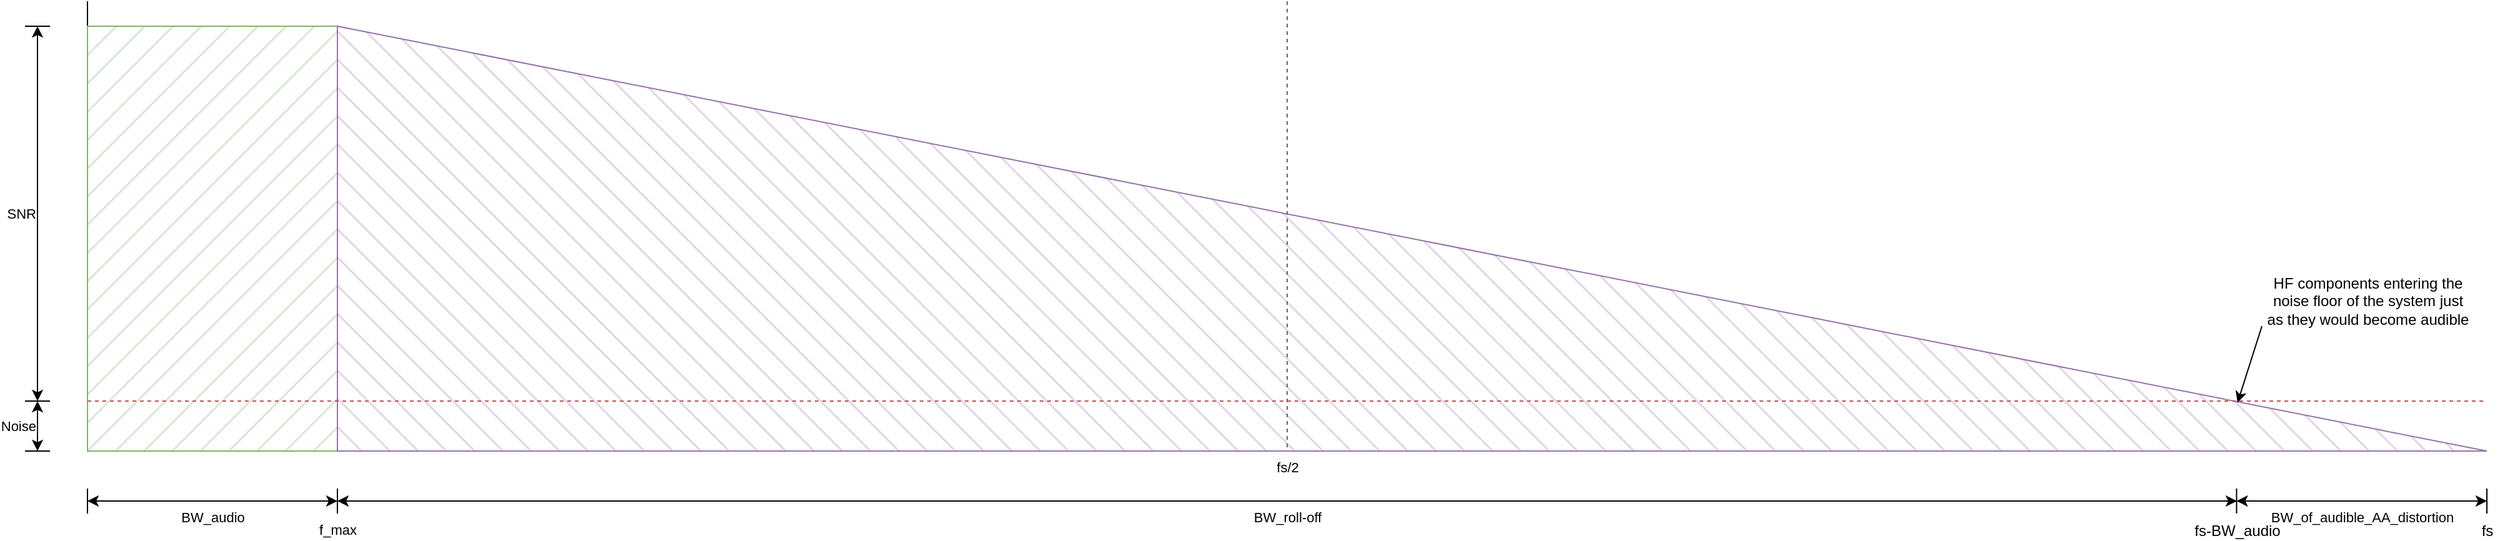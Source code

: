 <mxfile version="20.8.10" type="device"><diagram id="oyvH_Q6J8Quz0p-YlAuX" name="Pagina-1"><mxGraphModel dx="1790" dy="1026" grid="1" gridSize="10" guides="1" tooltips="1" connect="1" arrows="1" fold="1" page="1" pageScale="1" pageWidth="827" pageHeight="1169" math="0" shadow="0"><root><mxCell id="0"/><mxCell id="1" parent="0"/><mxCell id="w6wg1q8EraBfnVjPCc3x-1" value="" style="endArrow=none;html=1;rounded=0;" parent="1" edge="1"><mxGeometry width="50" height="50" relative="1" as="geometry"><mxPoint x="1960" y="400" as="sourcePoint"/><mxPoint x="80" y="40" as="targetPoint"/><Array as="points"><mxPoint x="80" y="400"/></Array></mxGeometry></mxCell><mxCell id="w6wg1q8EraBfnVjPCc3x-4" value="" style="rounded=0;whiteSpace=wrap;html=1;fillStyle=hatch;fillColor=#d5e8d4;strokeColor=#82b366;" parent="1" vertex="1"><mxGeometry x="80" y="60" width="200" height="340" as="geometry"/></mxCell><mxCell id="w6wg1q8EraBfnVjPCc3x-5" value="BW_audio" style="endArrow=classic;startArrow=classic;html=1;rounded=0;labelBackgroundColor=none;labelPosition=center;verticalLabelPosition=bottom;align=center;verticalAlign=top;" parent="1" edge="1"><mxGeometry width="50" height="50" relative="1" as="geometry"><mxPoint x="80" y="440" as="sourcePoint"/><mxPoint x="280" y="440" as="targetPoint"/><mxPoint as="offset"/></mxGeometry></mxCell><mxCell id="w6wg1q8EraBfnVjPCc3x-6" value="BW_roll-off" style="endArrow=classic;startArrow=classic;html=1;rounded=0;labelBackgroundColor=none;labelPosition=center;verticalLabelPosition=bottom;align=center;verticalAlign=top;" parent="1" edge="1"><mxGeometry width="50" height="50" relative="1" as="geometry"><mxPoint x="280" y="440" as="sourcePoint"/><mxPoint x="1800" y="440" as="targetPoint"/></mxGeometry></mxCell><mxCell id="w6wg1q8EraBfnVjPCc3x-9" value="" style="shape=manualInput;whiteSpace=wrap;html=1;fillStyle=hatch;flipV=1;rotation=-180;size=340;fillColor=#e1d5e7;strokeColor=#9673a6;" parent="1" vertex="1"><mxGeometry x="280" y="60" width="1720" height="340" as="geometry"/></mxCell><mxCell id="w6wg1q8EraBfnVjPCc3x-10" value="SNR" style="endArrow=classic;startArrow=classic;html=1;rounded=0;labelBackgroundColor=none;labelPosition=left;verticalLabelPosition=middle;align=right;verticalAlign=middle;" parent="1" edge="1"><mxGeometry width="50" height="50" relative="1" as="geometry"><mxPoint x="40" y="360" as="sourcePoint"/><mxPoint x="40" y="60" as="targetPoint"/></mxGeometry></mxCell><mxCell id="w6wg1q8EraBfnVjPCc3x-11" value="Noise" style="endArrow=classic;startArrow=classic;html=1;rounded=0;labelBackgroundColor=none;labelPosition=left;verticalLabelPosition=middle;align=right;verticalAlign=middle;" parent="1" edge="1"><mxGeometry width="50" height="50" relative="1" as="geometry"><mxPoint x="40" y="400" as="sourcePoint"/><mxPoint x="40" y="360" as="targetPoint"/></mxGeometry></mxCell><mxCell id="w6wg1q8EraBfnVjPCc3x-14" value="" style="endArrow=none;html=1;rounded=0;" parent="1" edge="1"><mxGeometry width="50" height="50" relative="1" as="geometry"><mxPoint x="80" y="450" as="sourcePoint"/><mxPoint x="80" y="430" as="targetPoint"/></mxGeometry></mxCell><mxCell id="w6wg1q8EraBfnVjPCc3x-15" value="f_max" style="endArrow=none;html=1;rounded=0;labelPosition=center;verticalLabelPosition=bottom;align=center;verticalAlign=top;" parent="1" edge="1"><mxGeometry x="-1" width="50" height="50" relative="1" as="geometry"><mxPoint x="280" y="450" as="sourcePoint"/><mxPoint x="280" y="430" as="targetPoint"/><mxPoint as="offset"/></mxGeometry></mxCell><mxCell id="w6wg1q8EraBfnVjPCc3x-16" value="&lt;span style=&quot;color: rgb(0, 0, 0); font-family: Helvetica; font-size: 12px; font-style: normal; font-variant-ligatures: normal; font-variant-caps: normal; font-weight: 400; letter-spacing: normal; orphans: 2; text-align: center; text-indent: 0px; text-transform: none; widows: 2; word-spacing: 0px; -webkit-text-stroke-width: 0px; text-decoration-thickness: initial; text-decoration-style: initial; text-decoration-color: initial; float: none; display: inline !important;&quot;&gt;fs-BW_audio&lt;/span&gt;" style="endArrow=none;html=1;rounded=0;labelPosition=center;verticalLabelPosition=bottom;align=center;verticalAlign=top;labelBackgroundColor=none;" parent="1" edge="1"><mxGeometry x="-1" width="50" height="50" relative="1" as="geometry"><mxPoint x="1799.71" y="450" as="sourcePoint"/><mxPoint x="1799.71" y="430" as="targetPoint"/><mxPoint as="offset"/></mxGeometry></mxCell><mxCell id="w6wg1q8EraBfnVjPCc3x-17" value="" style="endArrow=none;html=1;rounded=0;" parent="1" edge="1"><mxGeometry width="50" height="50" relative="1" as="geometry"><mxPoint x="30" y="60" as="sourcePoint"/><mxPoint x="50" y="60" as="targetPoint"/></mxGeometry></mxCell><mxCell id="w6wg1q8EraBfnVjPCc3x-18" value="" style="endArrow=none;html=1;rounded=0;" parent="1" edge="1"><mxGeometry width="50" height="50" relative="1" as="geometry"><mxPoint x="30" y="360" as="sourcePoint"/><mxPoint x="50" y="360" as="targetPoint"/></mxGeometry></mxCell><mxCell id="w6wg1q8EraBfnVjPCc3x-19" value="" style="endArrow=none;html=1;rounded=0;" parent="1" edge="1"><mxGeometry width="50" height="50" relative="1" as="geometry"><mxPoint x="30" y="400" as="sourcePoint"/><mxPoint x="50" y="400" as="targetPoint"/></mxGeometry></mxCell><mxCell id="w6wg1q8EraBfnVjPCc3x-21" value="&lt;span style=&quot;color: rgb(0, 0, 0); font-family: Helvetica; font-size: 12px; font-style: normal; font-variant-ligatures: normal; font-variant-caps: normal; font-weight: 400; letter-spacing: normal; orphans: 2; text-align: center; text-indent: 0px; text-transform: none; widows: 2; word-spacing: 0px; -webkit-text-stroke-width: 0px; text-decoration-thickness: initial; text-decoration-style: initial; text-decoration-color: initial; float: none; display: inline !important;&quot;&gt;fs&lt;/span&gt;" style="endArrow=none;html=1;rounded=0;labelPosition=center;verticalLabelPosition=bottom;align=center;verticalAlign=top;labelBackgroundColor=none;" parent="1" edge="1"><mxGeometry x="-1" width="50" height="50" relative="1" as="geometry"><mxPoint x="2000" y="450" as="sourcePoint"/><mxPoint x="2000" y="430" as="targetPoint"/><mxPoint as="offset"/></mxGeometry></mxCell><mxCell id="w6wg1q8EraBfnVjPCc3x-24" value="" style="endArrow=none;dashed=1;html=1;rounded=0;fillColor=#f8cecc;strokeColor=#b85450;" parent="1" edge="1"><mxGeometry width="50" height="50" relative="1" as="geometry"><mxPoint x="80" y="360" as="sourcePoint"/><mxPoint x="2000" y="360" as="targetPoint"/></mxGeometry></mxCell><mxCell id="w6wg1q8EraBfnVjPCc3x-25" value="fs/2" style="endArrow=none;dashed=1;html=1;rounded=0;fillColor=#f5f5f5;strokeColor=#666666;labelPosition=center;verticalLabelPosition=bottom;align=center;verticalAlign=top;" parent="1" edge="1"><mxGeometry x="1" width="50" height="50" relative="1" as="geometry"><mxPoint x="1040" y="40" as="sourcePoint"/><mxPoint x="1040" y="400" as="targetPoint"/><mxPoint as="offset"/></mxGeometry></mxCell><mxCell id="MxA4bI_lRB3AZltfdwK5-14" value="BW_of_audible_AA_distortion" style="endArrow=classic;startArrow=classic;html=1;rounded=0;labelBackgroundColor=none;labelPosition=center;verticalLabelPosition=bottom;align=center;verticalAlign=top;" parent="1" edge="1"><mxGeometry width="50" height="50" relative="1" as="geometry"><mxPoint x="1799.71" y="440" as="sourcePoint"/><mxPoint x="2000" y="440" as="targetPoint"/><mxPoint as="offset"/></mxGeometry></mxCell><mxCell id="MxA4bI_lRB3AZltfdwK5-20" value="" style="endArrow=classic;html=1;rounded=0;entryX=0.116;entryY=0.886;entryDx=0;entryDy=0;entryPerimeter=0;" parent="1" target="w6wg1q8EraBfnVjPCc3x-9" edge="1"><mxGeometry width="50" height="50" relative="1" as="geometry"><mxPoint x="1820" y="300" as="sourcePoint"/><mxPoint x="1870" y="250" as="targetPoint"/></mxGeometry></mxCell><mxCell id="MxA4bI_lRB3AZltfdwK5-21" value="HF components entering the noise floor of the system just as they would become audible" style="text;html=1;strokeColor=none;fillColor=none;align=center;verticalAlign=middle;whiteSpace=wrap;rounded=0;" parent="1" vertex="1"><mxGeometry x="1820" y="260" width="170" height="40" as="geometry"/></mxCell></root></mxGraphModel></diagram></mxfile>